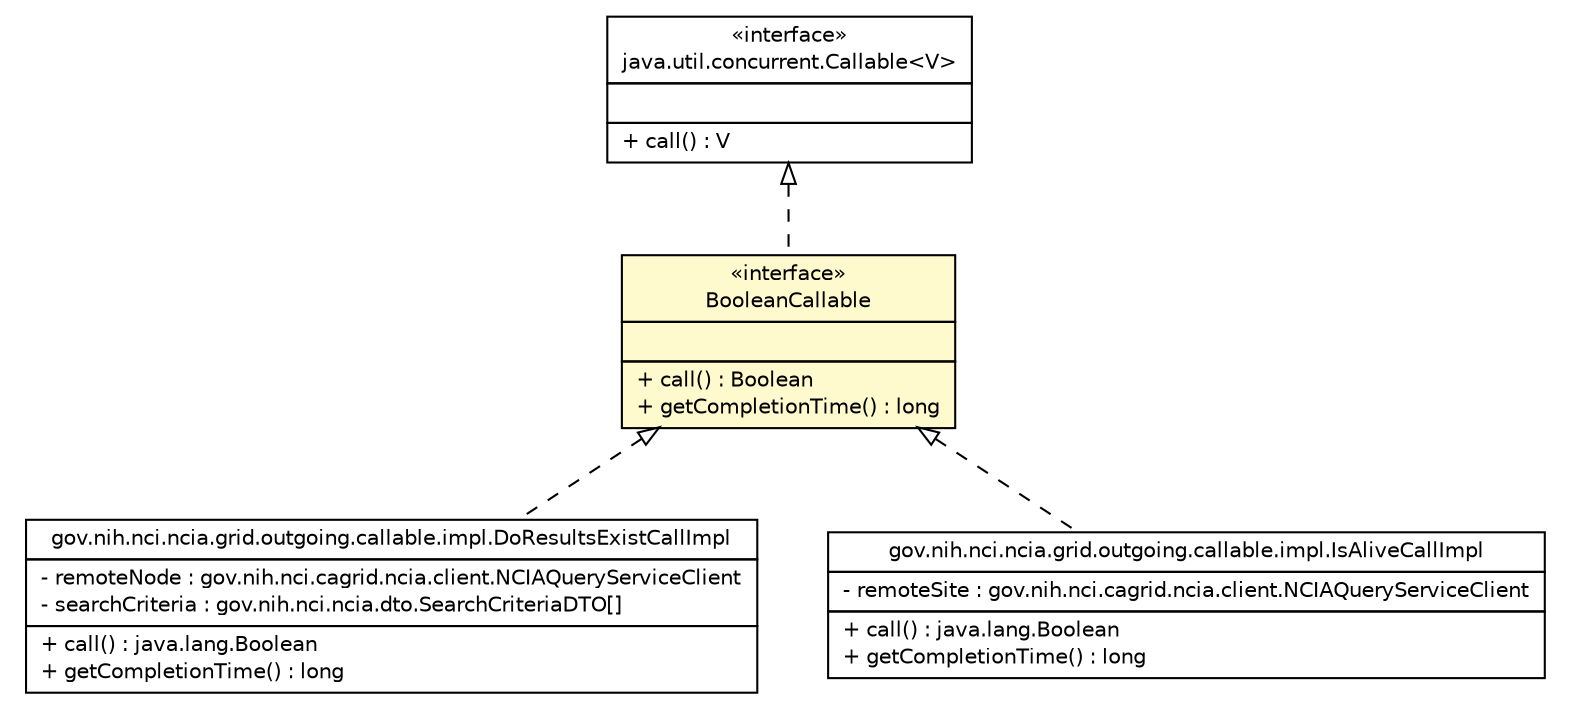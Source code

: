#!/usr/local/bin/dot
#
# Class diagram 
# Generated by UmlGraph version 4.8 (http://www.spinellis.gr/sw/umlgraph)
#

digraph G {
	edge [fontname="Helvetica",fontsize=10,labelfontname="Helvetica",labelfontsize=10];
	node [fontname="Helvetica",fontsize=10,shape=plaintext];
	// gov.nih.nci.ncia.grid.outgoing.callable.BooleanCallable
	c33974 [label=<<table border="0" cellborder="1" cellspacing="0" cellpadding="2" port="p" bgcolor="lemonChiffon" href="./BooleanCallable.html">
		<tr><td><table border="0" cellspacing="0" cellpadding="1">
			<tr><td> &laquo;interface&raquo; </td></tr>
			<tr><td> BooleanCallable </td></tr>
		</table></td></tr>
		<tr><td><table border="0" cellspacing="0" cellpadding="1">
			<tr><td align="left">  </td></tr>
		</table></td></tr>
		<tr><td><table border="0" cellspacing="0" cellpadding="1">
			<tr><td align="left"> + call() : Boolean </td></tr>
			<tr><td align="left"> + getCompletionTime() : long </td></tr>
		</table></td></tr>
		</table>>, fontname="Helvetica", fontcolor="black", fontsize=10.0];
	// gov.nih.nci.ncia.grid.outgoing.callable.impl.DoResultsExistCallImpl
	c33980 [label=<<table border="0" cellborder="1" cellspacing="0" cellpadding="2" port="p" href="./impl/DoResultsExistCallImpl.html">
		<tr><td><table border="0" cellspacing="0" cellpadding="1">
			<tr><td> gov.nih.nci.ncia.grid.outgoing.callable.impl.DoResultsExistCallImpl </td></tr>
		</table></td></tr>
		<tr><td><table border="0" cellspacing="0" cellpadding="1">
			<tr><td align="left"> - remoteNode : gov.nih.nci.cagrid.ncia.client.NCIAQueryServiceClient </td></tr>
			<tr><td align="left"> - searchCriteria : gov.nih.nci.ncia.dto.SearchCriteriaDTO[] </td></tr>
		</table></td></tr>
		<tr><td><table border="0" cellspacing="0" cellpadding="1">
			<tr><td align="left"> + call() : java.lang.Boolean </td></tr>
			<tr><td align="left"> + getCompletionTime() : long </td></tr>
		</table></td></tr>
		</table>>, fontname="Helvetica", fontcolor="black", fontsize=10.0];
	// gov.nih.nci.ncia.grid.outgoing.callable.impl.IsAliveCallImpl
	c33989 [label=<<table border="0" cellborder="1" cellspacing="0" cellpadding="2" port="p" href="./impl/IsAliveCallImpl.html">
		<tr><td><table border="0" cellspacing="0" cellpadding="1">
			<tr><td> gov.nih.nci.ncia.grid.outgoing.callable.impl.IsAliveCallImpl </td></tr>
		</table></td></tr>
		<tr><td><table border="0" cellspacing="0" cellpadding="1">
			<tr><td align="left"> - remoteSite : gov.nih.nci.cagrid.ncia.client.NCIAQueryServiceClient </td></tr>
		</table></td></tr>
		<tr><td><table border="0" cellspacing="0" cellpadding="1">
			<tr><td align="left"> + call() : java.lang.Boolean </td></tr>
			<tr><td align="left"> + getCompletionTime() : long </td></tr>
		</table></td></tr>
		</table>>, fontname="Helvetica", fontcolor="black", fontsize=10.0];
	//gov.nih.nci.ncia.grid.outgoing.callable.BooleanCallable implements java.util.concurrent.Callable<V>
	c34119:p -> c33974:p [dir=back,arrowtail=empty,style=dashed];
	//gov.nih.nci.ncia.grid.outgoing.callable.impl.DoResultsExistCallImpl implements gov.nih.nci.ncia.grid.outgoing.callable.BooleanCallable
	c33974:p -> c33980:p [dir=back,arrowtail=empty,style=dashed];
	//gov.nih.nci.ncia.grid.outgoing.callable.impl.IsAliveCallImpl implements gov.nih.nci.ncia.grid.outgoing.callable.BooleanCallable
	c33974:p -> c33989:p [dir=back,arrowtail=empty,style=dashed];
	// java.util.concurrent.Callable<V>
	c34119 [label=<<table border="0" cellborder="1" cellspacing="0" cellpadding="2" port="p" href="http://java.sun.com/j2se/1.4.2/docs/api/java/util/concurrent/Callable.html">
		<tr><td><table border="0" cellspacing="0" cellpadding="1">
			<tr><td> &laquo;interface&raquo; </td></tr>
			<tr><td> java.util.concurrent.Callable&lt;V&gt; </td></tr>
		</table></td></tr>
		<tr><td><table border="0" cellspacing="0" cellpadding="1">
			<tr><td align="left">  </td></tr>
		</table></td></tr>
		<tr><td><table border="0" cellspacing="0" cellpadding="1">
			<tr><td align="left"> + call() : V </td></tr>
		</table></td></tr>
		</table>>, fontname="Helvetica", fontcolor="black", fontsize=10.0];
}

